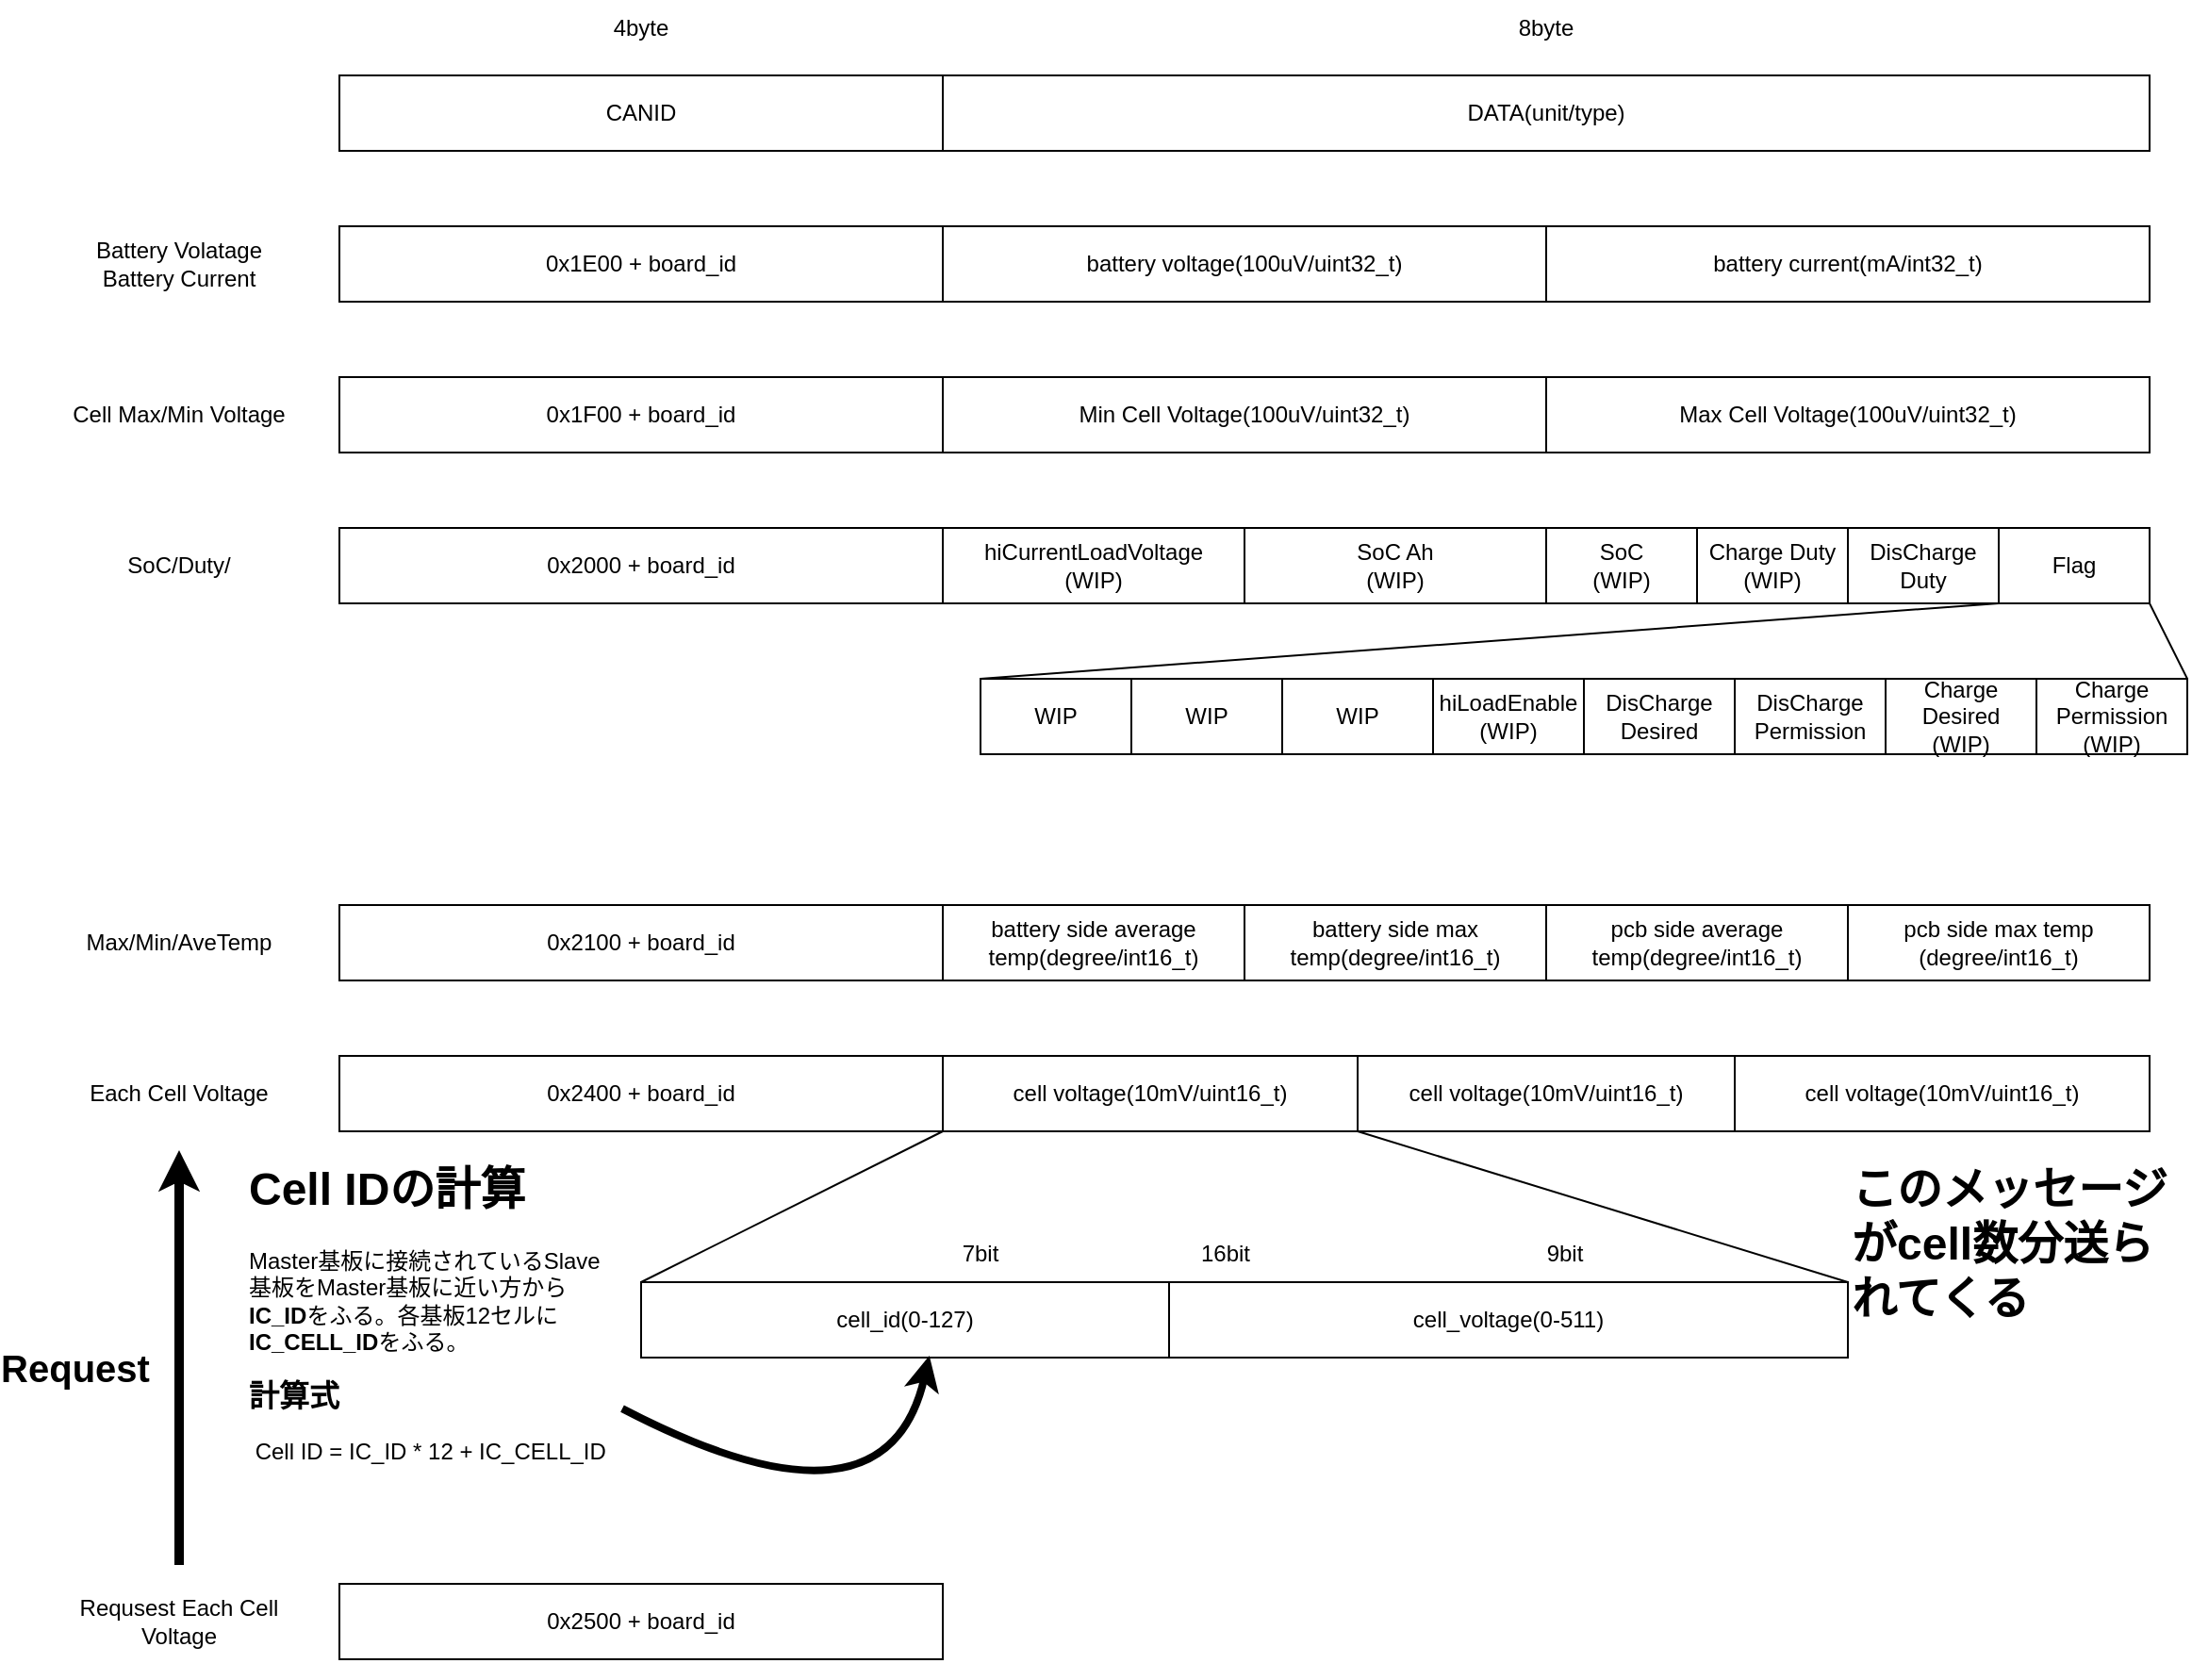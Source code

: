 <mxfile>
    <diagram name="ページ1" id="5iqo3vTNiSGjk-yixdEq">
        <mxGraphModel dx="1978" dy="884" grid="1" gridSize="10" guides="1" tooltips="1" connect="1" arrows="1" fold="1" page="1" pageScale="1" pageWidth="827" pageHeight="1169" math="0" shadow="0">
            <root>
                <mxCell id="0"/>
                <mxCell id="1" parent="0"/>
                <mxCell id="oU1_fxm8376zEesIFjcv-2" value="DATA" style="rounded=0;whiteSpace=wrap;html=1;" parent="1" vertex="1">
                    <mxGeometry x="160" y="160" width="640" height="40" as="geometry"/>
                </mxCell>
                <mxCell id="oU1_fxm8376zEesIFjcv-3" value="CANID" style="rounded=0;whiteSpace=wrap;html=1;" parent="1" vertex="1">
                    <mxGeometry x="40" y="160" width="120" height="40" as="geometry"/>
                </mxCell>
                <mxCell id="oU1_fxm8376zEesIFjcv-5" value="DATA(unit/type)" style="rounded=0;whiteSpace=wrap;html=1;" parent="1" vertex="1">
                    <mxGeometry x="160" y="160" width="640" height="40" as="geometry"/>
                </mxCell>
                <mxCell id="oU1_fxm8376zEesIFjcv-6" value="CANID" style="rounded=0;whiteSpace=wrap;html=1;" parent="1" vertex="1">
                    <mxGeometry x="-160" y="160" width="320" height="40" as="geometry"/>
                </mxCell>
                <mxCell id="oU1_fxm8376zEesIFjcv-7" value="" style="rounded=0;whiteSpace=wrap;html=1;" parent="1" vertex="1">
                    <mxGeometry x="160" y="240" width="640" height="40" as="geometry"/>
                </mxCell>
                <mxCell id="oU1_fxm8376zEesIFjcv-8" value="0x1E00 + board_id" style="rounded=0;whiteSpace=wrap;html=1;" parent="1" vertex="1">
                    <mxGeometry x="-160" y="240" width="320" height="40" as="geometry"/>
                </mxCell>
                <mxCell id="oU1_fxm8376zEesIFjcv-9" value="8&lt;span style=&quot;background-color: initial;&quot;&gt;byte&lt;/span&gt;" style="text;html=1;align=center;verticalAlign=middle;whiteSpace=wrap;rounded=0;" parent="1" vertex="1">
                    <mxGeometry x="450" y="120" width="60" height="30" as="geometry"/>
                </mxCell>
                <mxCell id="oU1_fxm8376zEesIFjcv-10" value="&lt;span style=&quot;background-color: initial;&quot;&gt;4byte&lt;/span&gt;" style="text;html=1;align=center;verticalAlign=middle;whiteSpace=wrap;rounded=0;" parent="1" vertex="1">
                    <mxGeometry x="-30" y="120" width="60" height="30" as="geometry"/>
                </mxCell>
                <mxCell id="oU1_fxm8376zEesIFjcv-11" value="Battery Volatage&lt;div&gt;Battery Current&lt;/div&gt;" style="text;html=1;align=center;verticalAlign=middle;whiteSpace=wrap;rounded=0;" parent="1" vertex="1">
                    <mxGeometry x="-310" y="230" width="130" height="60" as="geometry"/>
                </mxCell>
                <mxCell id="oU1_fxm8376zEesIFjcv-12" value="battery voltage(100uV/uint32_t)" style="rounded=0;whiteSpace=wrap;html=1;" parent="1" vertex="1">
                    <mxGeometry x="160" y="240" width="320" height="40" as="geometry"/>
                </mxCell>
                <mxCell id="oU1_fxm8376zEesIFjcv-13" value="battery current(mA/int32_t)" style="rounded=0;whiteSpace=wrap;html=1;" parent="1" vertex="1">
                    <mxGeometry x="480" y="240" width="320" height="40" as="geometry"/>
                </mxCell>
                <mxCell id="oU1_fxm8376zEesIFjcv-14" value="" style="rounded=0;whiteSpace=wrap;html=1;" parent="1" vertex="1">
                    <mxGeometry x="160" y="320" width="640" height="40" as="geometry"/>
                </mxCell>
                <mxCell id="oU1_fxm8376zEesIFjcv-15" value="0x1F00 + board_id" style="rounded=0;whiteSpace=wrap;html=1;" parent="1" vertex="1">
                    <mxGeometry x="-160" y="320" width="320" height="40" as="geometry"/>
                </mxCell>
                <mxCell id="oU1_fxm8376zEesIFjcv-16" value="Cell Max/Min Voltage" style="text;html=1;align=center;verticalAlign=middle;whiteSpace=wrap;rounded=0;" parent="1" vertex="1">
                    <mxGeometry x="-310" y="310" width="130" height="60" as="geometry"/>
                </mxCell>
                <mxCell id="oU1_fxm8376zEesIFjcv-17" value="Min Cell Voltage(100uV/uint32_t)" style="rounded=0;whiteSpace=wrap;html=1;" parent="1" vertex="1">
                    <mxGeometry x="160" y="320" width="320" height="40" as="geometry"/>
                </mxCell>
                <mxCell id="oU1_fxm8376zEesIFjcv-18" value="Max Cell Voltage(100uV/uint32_t)" style="rounded=0;whiteSpace=wrap;html=1;" parent="1" vertex="1">
                    <mxGeometry x="480" y="320" width="320" height="40" as="geometry"/>
                </mxCell>
                <mxCell id="oU1_fxm8376zEesIFjcv-19" value="" style="rounded=0;whiteSpace=wrap;html=1;" parent="1" vertex="1">
                    <mxGeometry x="160" y="600" width="640" height="40" as="geometry"/>
                </mxCell>
                <mxCell id="oU1_fxm8376zEesIFjcv-20" value="0x2100 + board_id" style="rounded=0;whiteSpace=wrap;html=1;" parent="1" vertex="1">
                    <mxGeometry x="-160" y="600" width="320" height="40" as="geometry"/>
                </mxCell>
                <mxCell id="oU1_fxm8376zEesIFjcv-21" value="Max/Min/AveTemp" style="text;html=1;align=center;verticalAlign=middle;whiteSpace=wrap;rounded=0;" parent="1" vertex="1">
                    <mxGeometry x="-310" y="590" width="130" height="60" as="geometry"/>
                </mxCell>
                <mxCell id="oU1_fxm8376zEesIFjcv-22" value="" style="rounded=0;whiteSpace=wrap;html=1;" parent="1" vertex="1">
                    <mxGeometry x="160" y="600" width="320" height="40" as="geometry"/>
                </mxCell>
                <mxCell id="oU1_fxm8376zEesIFjcv-24" value="battery side average temp(degree/int16_t)" style="rounded=0;whiteSpace=wrap;html=1;" parent="1" vertex="1">
                    <mxGeometry x="160" y="600" width="160" height="40" as="geometry"/>
                </mxCell>
                <mxCell id="oU1_fxm8376zEesIFjcv-25" value="battery side max temp(degree/int16_t)" style="rounded=0;whiteSpace=wrap;html=1;" parent="1" vertex="1">
                    <mxGeometry x="320" y="600" width="160" height="40" as="geometry"/>
                </mxCell>
                <mxCell id="oU1_fxm8376zEesIFjcv-26" value="pcb side average temp(degree/int16_t)" style="rounded=0;whiteSpace=wrap;html=1;" parent="1" vertex="1">
                    <mxGeometry x="480" y="600" width="160" height="40" as="geometry"/>
                </mxCell>
                <mxCell id="oU1_fxm8376zEesIFjcv-27" value="pcb side max temp&lt;br&gt;(degree/int16_t)" style="rounded=0;whiteSpace=wrap;html=1;" parent="1" vertex="1">
                    <mxGeometry x="640" y="600" width="160" height="40" as="geometry"/>
                </mxCell>
                <mxCell id="oU1_fxm8376zEesIFjcv-28" value="" style="rounded=0;whiteSpace=wrap;html=1;" parent="1" vertex="1">
                    <mxGeometry x="160" y="400" width="640" height="40" as="geometry"/>
                </mxCell>
                <mxCell id="oU1_fxm8376zEesIFjcv-29" value="0x2000 + board_id" style="rounded=0;whiteSpace=wrap;html=1;" parent="1" vertex="1">
                    <mxGeometry x="-160" y="400" width="320" height="40" as="geometry"/>
                </mxCell>
                <mxCell id="oU1_fxm8376zEesIFjcv-30" value="SoC/Duty/" style="text;html=1;align=center;verticalAlign=middle;whiteSpace=wrap;rounded=0;" parent="1" vertex="1">
                    <mxGeometry x="-310" y="390" width="130" height="60" as="geometry"/>
                </mxCell>
                <mxCell id="oU1_fxm8376zEesIFjcv-31" value="" style="rounded=0;whiteSpace=wrap;html=1;" parent="1" vertex="1">
                    <mxGeometry x="160" y="400" width="320" height="40" as="geometry"/>
                </mxCell>
                <mxCell id="oU1_fxm8376zEesIFjcv-32" value="hiCurrentLoadVoltage&lt;div&gt;(WIP)&lt;/div&gt;" style="rounded=0;whiteSpace=wrap;html=1;" parent="1" vertex="1">
                    <mxGeometry x="160" y="400" width="160" height="40" as="geometry"/>
                </mxCell>
                <mxCell id="oU1_fxm8376zEesIFjcv-33" value="SoC Ah&lt;div&gt;(WIP)&lt;/div&gt;" style="rounded=0;whiteSpace=wrap;html=1;" parent="1" vertex="1">
                    <mxGeometry x="320" y="400" width="160" height="40" as="geometry"/>
                </mxCell>
                <mxCell id="oU1_fxm8376zEesIFjcv-34" value="SoC&lt;div&gt;(WIP)&lt;/div&gt;" style="rounded=0;whiteSpace=wrap;html=1;" parent="1" vertex="1">
                    <mxGeometry x="480" y="400" width="80" height="40" as="geometry"/>
                </mxCell>
                <mxCell id="oU1_fxm8376zEesIFjcv-35" value="DisCharge Duty" style="rounded=0;whiteSpace=wrap;html=1;" parent="1" vertex="1">
                    <mxGeometry x="640" y="400" width="80" height="40" as="geometry"/>
                </mxCell>
                <mxCell id="oU1_fxm8376zEesIFjcv-36" value="Charge Duty&lt;div&gt;(WIP)&lt;/div&gt;" style="rounded=0;whiteSpace=wrap;html=1;" parent="1" vertex="1">
                    <mxGeometry x="560" y="400" width="80" height="40" as="geometry"/>
                </mxCell>
                <mxCell id="oU1_fxm8376zEesIFjcv-37" value="Flag" style="rounded=0;whiteSpace=wrap;html=1;" parent="1" vertex="1">
                    <mxGeometry x="720" y="400" width="80" height="40" as="geometry"/>
                </mxCell>
                <mxCell id="oU1_fxm8376zEesIFjcv-38" value="" style="endArrow=none;html=1;rounded=0;entryX=1;entryY=1;entryDx=0;entryDy=0;exitX=0;exitY=0;exitDx=0;exitDy=0;" parent="1" source="oU1_fxm8376zEesIFjcv-40" target="oU1_fxm8376zEesIFjcv-35" edge="1">
                    <mxGeometry width="50" height="50" relative="1" as="geometry">
                        <mxPoint x="160" y="480" as="sourcePoint"/>
                        <mxPoint x="320" y="370" as="targetPoint"/>
                    </mxGeometry>
                </mxCell>
                <mxCell id="oU1_fxm8376zEesIFjcv-39" value="" style="endArrow=none;html=1;rounded=0;entryX=1;entryY=1;entryDx=0;entryDy=0;exitX=1;exitY=0;exitDx=0;exitDy=0;" parent="1" source="oU1_fxm8376zEesIFjcv-40" target="oU1_fxm8376zEesIFjcv-37" edge="1">
                    <mxGeometry width="50" height="50" relative="1" as="geometry">
                        <mxPoint x="800" y="480" as="sourcePoint"/>
                        <mxPoint x="730" y="450" as="targetPoint"/>
                    </mxGeometry>
                </mxCell>
                <mxCell id="oU1_fxm8376zEesIFjcv-40" value="" style="rounded=0;whiteSpace=wrap;html=1;" parent="1" vertex="1">
                    <mxGeometry x="180" y="480" width="640" height="40" as="geometry"/>
                </mxCell>
                <mxCell id="oU1_fxm8376zEesIFjcv-41" value="WIP" style="rounded=0;whiteSpace=wrap;html=1;" parent="1" vertex="1">
                    <mxGeometry x="180" y="480" width="80" height="40" as="geometry"/>
                </mxCell>
                <mxCell id="oU1_fxm8376zEesIFjcv-42" value="hiLoadEnable&lt;div&gt;(WIP)&lt;/div&gt;" style="rounded=0;whiteSpace=wrap;html=1;" parent="1" vertex="1">
                    <mxGeometry x="420" y="480" width="80" height="40" as="geometry"/>
                </mxCell>
                <mxCell id="oU1_fxm8376zEesIFjcv-43" value="WIP" style="rounded=0;whiteSpace=wrap;html=1;" parent="1" vertex="1">
                    <mxGeometry x="260" y="480" width="80" height="40" as="geometry"/>
                </mxCell>
                <mxCell id="oU1_fxm8376zEesIFjcv-44" value="WIP" style="rounded=0;whiteSpace=wrap;html=1;" parent="1" vertex="1">
                    <mxGeometry x="340" y="480" width="80" height="40" as="geometry"/>
                </mxCell>
                <mxCell id="oU1_fxm8376zEesIFjcv-45" value="DisCharge&lt;div&gt;Desired&lt;/div&gt;" style="rounded=0;whiteSpace=wrap;html=1;" parent="1" vertex="1">
                    <mxGeometry x="500" y="480" width="80" height="40" as="geometry"/>
                </mxCell>
                <mxCell id="oU1_fxm8376zEesIFjcv-46" value="DisCharge&lt;div&gt;Permission&lt;/div&gt;" style="rounded=0;whiteSpace=wrap;html=1;" parent="1" vertex="1">
                    <mxGeometry x="580" y="480" width="80" height="40" as="geometry"/>
                </mxCell>
                <mxCell id="oU1_fxm8376zEesIFjcv-47" value="Charge&lt;div&gt;Desired&lt;/div&gt;&lt;div&gt;(WIP)&lt;/div&gt;" style="rounded=0;whiteSpace=wrap;html=1;" parent="1" vertex="1">
                    <mxGeometry x="660" y="480" width="80" height="40" as="geometry"/>
                </mxCell>
                <mxCell id="oU1_fxm8376zEesIFjcv-48" value="Charge Permission&lt;div&gt;(WIP)&lt;/div&gt;" style="rounded=0;whiteSpace=wrap;html=1;" parent="1" vertex="1">
                    <mxGeometry x="740" y="480" width="80" height="40" as="geometry"/>
                </mxCell>
                <mxCell id="3beT_dmG7uhByHbc7Ueh-1" value="" style="rounded=0;whiteSpace=wrap;html=1;" parent="1" vertex="1">
                    <mxGeometry x="160" y="680" width="640" height="40" as="geometry"/>
                </mxCell>
                <mxCell id="3beT_dmG7uhByHbc7Ueh-2" value="0x2400 + board_id" style="rounded=0;whiteSpace=wrap;html=1;" parent="1" vertex="1">
                    <mxGeometry x="-160" y="680" width="320" height="40" as="geometry"/>
                </mxCell>
                <mxCell id="3beT_dmG7uhByHbc7Ueh-3" value="Each Cell Voltage" style="text;html=1;align=center;verticalAlign=middle;whiteSpace=wrap;rounded=0;" parent="1" vertex="1">
                    <mxGeometry x="-310" y="670" width="130" height="60" as="geometry"/>
                </mxCell>
                <mxCell id="3beT_dmG7uhByHbc7Ueh-4" value="" style="rounded=0;whiteSpace=wrap;html=1;" parent="1" vertex="1">
                    <mxGeometry x="160" y="680" width="320" height="40" as="geometry"/>
                </mxCell>
                <mxCell id="3beT_dmG7uhByHbc7Ueh-9" value="cell voltage(10mV/uint16_t)" style="rounded=0;whiteSpace=wrap;html=1;" parent="1" vertex="1">
                    <mxGeometry x="160" y="680" width="220" height="40" as="geometry"/>
                </mxCell>
                <mxCell id="3beT_dmG7uhByHbc7Ueh-10" value="cell voltage(10mV/uint16_t)" style="rounded=0;whiteSpace=wrap;html=1;" parent="1" vertex="1">
                    <mxGeometry x="380" y="680" width="200" height="40" as="geometry"/>
                </mxCell>
                <mxCell id="3beT_dmG7uhByHbc7Ueh-11" value="cell voltage(10mV/uint16_t)" style="rounded=0;whiteSpace=wrap;html=1;" parent="1" vertex="1">
                    <mxGeometry x="580" y="680" width="220" height="40" as="geometry"/>
                </mxCell>
                <mxCell id="3beT_dmG7uhByHbc7Ueh-13" value="" style="endArrow=none;html=1;rounded=0;entryX=0;entryY=1;entryDx=0;entryDy=0;" parent="1" target="3beT_dmG7uhByHbc7Ueh-10" edge="1">
                    <mxGeometry width="50" height="50" relative="1" as="geometry">
                        <mxPoint x="640" y="800" as="sourcePoint"/>
                        <mxPoint x="810" y="450" as="targetPoint"/>
                    </mxGeometry>
                </mxCell>
                <mxCell id="3beT_dmG7uhByHbc7Ueh-14" value="" style="endArrow=none;html=1;rounded=0;entryX=0;entryY=1;entryDx=0;entryDy=0;" parent="1" target="3beT_dmG7uhByHbc7Ueh-9" edge="1">
                    <mxGeometry width="50" height="50" relative="1" as="geometry">
                        <mxPoint y="800" as="sourcePoint"/>
                        <mxPoint x="300" y="760" as="targetPoint"/>
                    </mxGeometry>
                </mxCell>
                <mxCell id="3beT_dmG7uhByHbc7Ueh-15" value="" style="rounded=0;whiteSpace=wrap;html=1;" parent="1" vertex="1">
                    <mxGeometry y="800" width="640" height="40" as="geometry"/>
                </mxCell>
                <mxCell id="3beT_dmG7uhByHbc7Ueh-16" value="16bit" style="text;html=1;align=center;verticalAlign=middle;whiteSpace=wrap;rounded=0;" parent="1" vertex="1">
                    <mxGeometry x="280" y="770" width="60" height="30" as="geometry"/>
                </mxCell>
                <mxCell id="3beT_dmG7uhByHbc7Ueh-17" value="cell_id(0-127)" style="rounded=0;whiteSpace=wrap;html=1;" parent="1" vertex="1">
                    <mxGeometry y="800" width="280" height="40" as="geometry"/>
                </mxCell>
                <mxCell id="3beT_dmG7uhByHbc7Ueh-18" value="7bit" style="text;html=1;align=center;verticalAlign=middle;whiteSpace=wrap;rounded=0;" parent="1" vertex="1">
                    <mxGeometry x="150" y="770" width="60" height="30" as="geometry"/>
                </mxCell>
                <mxCell id="3beT_dmG7uhByHbc7Ueh-19" value="9bit" style="text;html=1;align=center;verticalAlign=middle;whiteSpace=wrap;rounded=0;" parent="1" vertex="1">
                    <mxGeometry x="460" y="770" width="60" height="30" as="geometry"/>
                </mxCell>
                <mxCell id="3beT_dmG7uhByHbc7Ueh-20" value="cell_voltage(0-511)" style="rounded=0;whiteSpace=wrap;html=1;" parent="1" vertex="1">
                    <mxGeometry x="280" y="800" width="360" height="40" as="geometry"/>
                </mxCell>
                <mxCell id="3beT_dmG7uhByHbc7Ueh-22" value="&lt;h1 style=&quot;margin-top: 0px;&quot;&gt;Cell IDの計算&lt;/h1&gt;&lt;p&gt;Master基板に接続されているSlave基板をMaster基板に近い方から&lt;b&gt;IC_ID&lt;/b&gt;をふる。各基板12セルに&lt;b&gt;IC_CELL_ID&lt;/b&gt;をふる。&lt;/p&gt;&lt;p&gt;&lt;b&gt;&lt;font style=&quot;font-size: 16px;&quot;&gt;計算式&lt;/font&gt;&lt;/b&gt;&lt;/p&gt;&lt;p&gt;&amp;nbsp;Cell ID = IC_ID * 12 + IC_CELL_ID&lt;/p&gt;" style="text;html=1;whiteSpace=wrap;overflow=hidden;rounded=0;" parent="1" vertex="1">
                    <mxGeometry x="-210" y="730" width="200" height="170" as="geometry"/>
                </mxCell>
                <mxCell id="3beT_dmG7uhByHbc7Ueh-23" value="" style="curved=1;endArrow=classic;html=1;rounded=0;entryX=0.546;entryY=0.975;entryDx=0;entryDy=0;entryPerimeter=0;strokeWidth=4;" parent="1" source="3beT_dmG7uhByHbc7Ueh-22" target="3beT_dmG7uhByHbc7Ueh-17" edge="1">
                    <mxGeometry width="50" height="50" relative="1" as="geometry">
                        <mxPoint x="190" y="720" as="sourcePoint"/>
                        <mxPoint x="240" y="670" as="targetPoint"/>
                        <Array as="points">
                            <mxPoint x="130" y="940"/>
                        </Array>
                    </mxGeometry>
                </mxCell>
                <mxCell id="3beT_dmG7uhByHbc7Ueh-24" value="Requsest Each Cell Voltage" style="text;html=1;align=center;verticalAlign=middle;whiteSpace=wrap;rounded=0;" parent="1" vertex="1">
                    <mxGeometry x="-310" y="950" width="130" height="60" as="geometry"/>
                </mxCell>
                <mxCell id="3beT_dmG7uhByHbc7Ueh-25" value="0x2500 + board_id" style="rounded=0;whiteSpace=wrap;html=1;" parent="1" vertex="1">
                    <mxGeometry x="-160" y="960" width="320" height="40" as="geometry"/>
                </mxCell>
                <mxCell id="3beT_dmG7uhByHbc7Ueh-26" value="&lt;h1 style=&quot;margin-top: 0px;&quot;&gt;このメッセージがcell数分送られてくる&lt;/h1&gt;" style="text;html=1;whiteSpace=wrap;overflow=hidden;rounded=0;" parent="1" vertex="1">
                    <mxGeometry x="640" y="730" width="170" height="190" as="geometry"/>
                </mxCell>
                <mxCell id="3beT_dmG7uhByHbc7Ueh-28" value="" style="endArrow=classic;html=1;rounded=0;exitX=0.5;exitY=0;exitDx=0;exitDy=0;entryX=0.5;entryY=1;entryDx=0;entryDy=0;strokeWidth=5;" parent="1" source="3beT_dmG7uhByHbc7Ueh-24" target="3beT_dmG7uhByHbc7Ueh-3" edge="1">
                    <mxGeometry width="50" height="50" relative="1" as="geometry">
                        <mxPoint x="190" y="720" as="sourcePoint"/>
                        <mxPoint x="240" y="670" as="targetPoint"/>
                    </mxGeometry>
                </mxCell>
                <mxCell id="3beT_dmG7uhByHbc7Ueh-29" value="&lt;font style=&quot;font-size: 20px;&quot;&gt;&lt;b&gt;Request&lt;/b&gt;&lt;/font&gt;" style="text;html=1;align=center;verticalAlign=middle;whiteSpace=wrap;rounded=0;" parent="1" vertex="1">
                    <mxGeometry x="-330" y="830" width="60" height="30" as="geometry"/>
                </mxCell>
            </root>
        </mxGraphModel>
    </diagram>
</mxfile>
